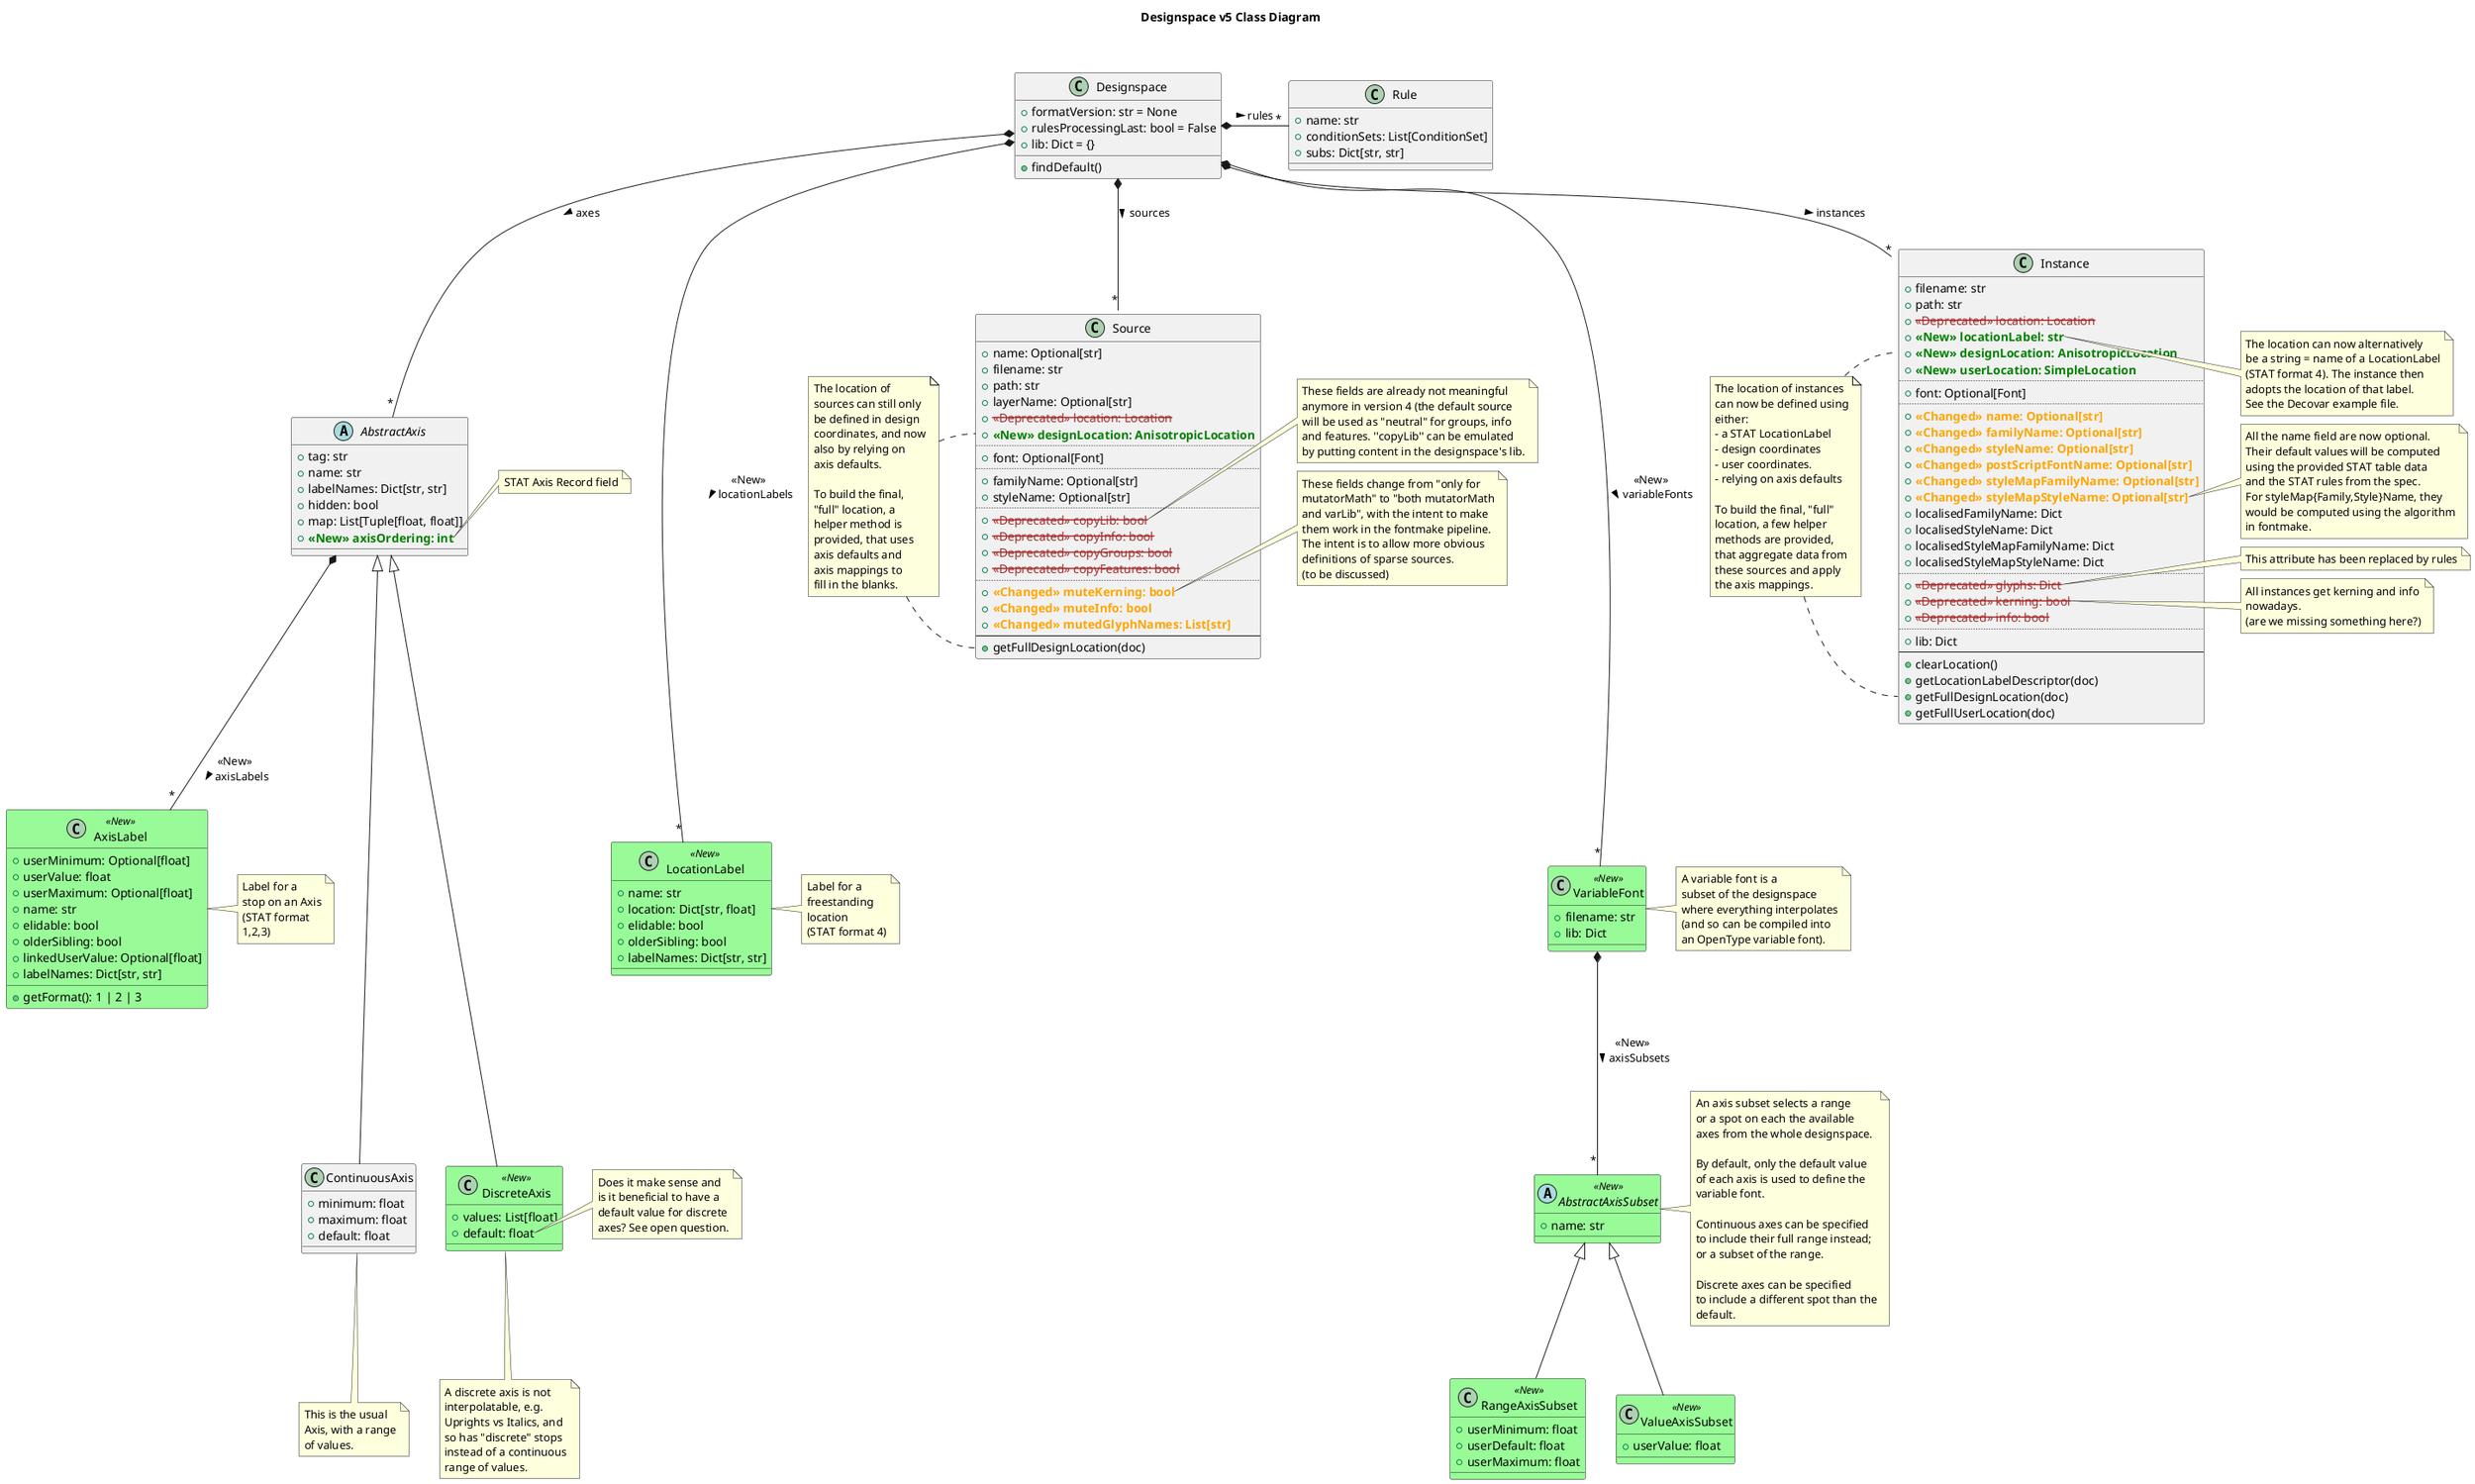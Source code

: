 @startuml v5_class_diagram

title Designspace v5 Class Diagram \n\n

' left to right direction

skinparam class {
BackgroundColor<<New>> PaleGreen
}

class Designspace {
+ formatVersion: str = None
+ rulesProcessingLast: bool = False
+ lib: Dict = {}

+ findDefault()
}

abstract class AbstractAxis {
+ tag: str
+ name: str
+ labelNames: Dict[str, str]
+ hidden: bool
+ map: List[Tuple[float, float]]
+ <color:green><b><<New>> axisOrdering: int
}
Designspace *-- "*" AbstractAxis: axes >
note right of AbstractAxis::axisOrdering
STAT Axis Record field
end note

class ContinuousAxis {
+ minimum: float
+ maximum: float
+ default: float
}
AbstractAxis <|--- ContinuousAxis
note bottom of ContinuousAxis
This is the usual
Axis, with a range
of values.
end note

class DiscreteAxis <<New>> {
+ values: List[float]
+ default: float
}
AbstractAxis <|--- DiscreteAxis
note bottom of DiscreteAxis
A discrete axis is not
interpolatable, e.g.
Uprights vs Italics, and
so has "discrete" stops
instead of a continuous
range of values.
end note
note right of DiscreteAxis::default
Does it make sense and
is it beneficial to have a
default value for discrete
axes? See open question.
end note

ContinuousAxis .[hidden] DiscreteAxis

class AxisLabel <<New>> {
+ userMinimum: Optional[float]
+ userValue: float
+ userMaximum: Optional[float]
+ name: str
+ elidable: bool
+ olderSibling: bool
+ linkedUserValue: Optional[float]
+ labelNames: Dict[str, str]

+ getFormat(): 1 | 2 | 3
}
note right of AxisLabel
Label for a
stop on an Axis
(STAT format
1,2,3)
end note
AbstractAxis *-- "*" AxisLabel: <<New>> \n axisLabels >

class LocationLabel <<New>> {
+ name: str
+ location: Dict[str, float]
+ elidable: bool
+ olderSibling: bool
+ labelNames: Dict[str, str]
}
note right of LocationLabel
Label for a
freestanding
location
(STAT format 4)
end note
Designspace *--- "*" LocationLabel: <<New>> \n locationLabels >

class Rule {
+ name: str
+ conditionSets: List[ConditionSet]
+ subs: Dict[str, str]
}
Designspace *- "*" Rule: rules >

class Source {
+ name: Optional[str]
+ filename: str
+ path: str
+ layerName: Optional[str]
+ <color:brown><s><<Deprecated>> location: Location
+ <color:green><b><<New>> designLocation: AnisotropicLocation
....
+ font: Optional[Font]
....
+ familyName: Optional[str]
+ styleName: Optional[str]
....
+ <color:brown><s><<Deprecated>> copyLib: bool
+ <color:brown><s><<Deprecated>> copyInfo: bool
+ <color:brown><s><<Deprecated>> copyGroups: bool
+ <color:brown><s><<Deprecated>> copyFeatures: bool
....
+ <color:orange><b><<Changed>> muteKerning: bool
+ <color:orange><b><<Changed>> muteInfo: bool
+ <color:orange><b><<Changed>> mutedGlyphNames: List[str]
----
+ getFullDesignLocation(doc)
}
Designspace *-- "*" Source: sources >
note right of Source::copyLib
These fields are already not meaningful
anymore in version 4 (the default source
will be used as "neutral" for groups, info
and features. ''copyLib'' can be emulated
by putting content in the designspace's lib.
end note
note right of Source::muteKerning
These fields change from "only for
mutatorMath" to "both mutatorMath
and varLib", with the intent to make
them work in the fontmake pipeline.
The intent is to allow more obvious
definitions of sparse sources.
(to be discussed)
end note

note as NLocSource
The location of
sources can still only
be defined in design
coordinates, and now
also by relying on
axis defaults.

To build the final,
"full" location, a
helper method is
provided, that uses
axis defaults and
axis mappings to
fill in the blanks.
end note
NLocSource . Source::designLocation
NLocSource . Source::getFullDesignLocation

class VariableFont <<New>> {
+ filename: str
+ lib: Dict
}
Designspace *--- "*" VariableFont: <<New>> \n variableFonts >
note right of VariableFont
A variable font is a
subset of the designspace
where everything interpolates
(and so can be compiled into
an OpenType variable font).
end note

abstract class AbstractAxisSubset <<New>> {
+ name: str
}
VariableFont *-- "*" AbstractAxisSubset: <<New>> \n axisSubsets >

note right of AbstractAxisSubset
An axis subset selects a range
or a spot on each the available
axes from the whole designspace.

By default, only the default value
of each axis is used to define the
variable font.

Continuous axes can be specified
to include their full range instead;
or a subset of the range.

Discrete axes can be specified
to include a different spot than the
default.
end note

class RangeAxisSubset <<New>> {
+ userMinimum: float
+ userDefault: float
+ userMaximum: float
}
AbstractAxisSubset <|-- RangeAxisSubset

class ValueAxisSubset <<New>> {
+ userValue: float
}
AbstractAxisSubset <|-- ValueAxisSubset

class Instance {
+ filename: str
+ path: str
+ <color:brown><s><<Deprecated>> location: Location
+ <color:green><b><<New>> locationLabel: str
+ <color:green><b><<New>> designLocation: AnisotropicLocation
+ <color:green><b><<New>> userLocation: SimpleLocation
....
+ font: Optional[Font]
....
+ <color:orange><b><<Changed>> name: Optional[str]
+ <color:orange><b><<Changed>> familyName: Optional[str]
+ <color:orange><b><<Changed>> styleName: Optional[str]
+ <color:orange><b><<Changed>> postScriptFontName: Optional[str]
+ <color:orange><b><<Changed>> styleMapFamilyName: Optional[str]
+ <color:orange><b><<Changed>> styleMapStyleName: Optional[str]
+ localisedFamilyName: Dict
+ localisedStyleName: Dict
+ localisedStyleMapFamilyName: Dict
+ localisedStyleMapStyleName: Dict
....
+ <color:brown><s><<Deprecated>> glyphs: Dict
+ <color:brown><s><<Deprecated>> kerning: bool
+ <color:brown><s><<Deprecated>> info: bool
....
+ lib: Dict
----
+ clearLocation()
+ getLocationLabelDescriptor(doc)
+ getFullDesignLocation(doc)
+ getFullUserLocation(doc)
}
Designspace *-- "*" Instance: instances >
note right of Instance::locationLabel
The location can now alternatively
be a string = name of a LocationLabel
(STAT format 4). The instance then
adopts the location of that label.
See the Decovar example file.
end note
note right of Instance::styleMapStyleName
All the name field are now optional.
Their default values will be computed
using the provided STAT table data
and the STAT rules from the spec.
For styleMap{Family,Style}Name, they
would be computed using the algorithm
in fontmake.
end note
note right of Instance::glyphs
This attribute has been replaced by rules
end note
note right of Instance::kerning
All instances get kerning and info
nowadays.
(are we missing something here?)
end note

note as NLocInstance
The location of instances
can now be defined using
either:
- a STAT LocationLabel
- design coordinates
- user coordinates.
- relying on axis defaults

To build the final, "full"
location, a few helper
methods are provided,
that aggregate data from
these sources and apply
the axis mappings.
end note
NLocInstance . Instance::designLocation
NLocInstance . Instance::getFullDesignLocation

@enduml
